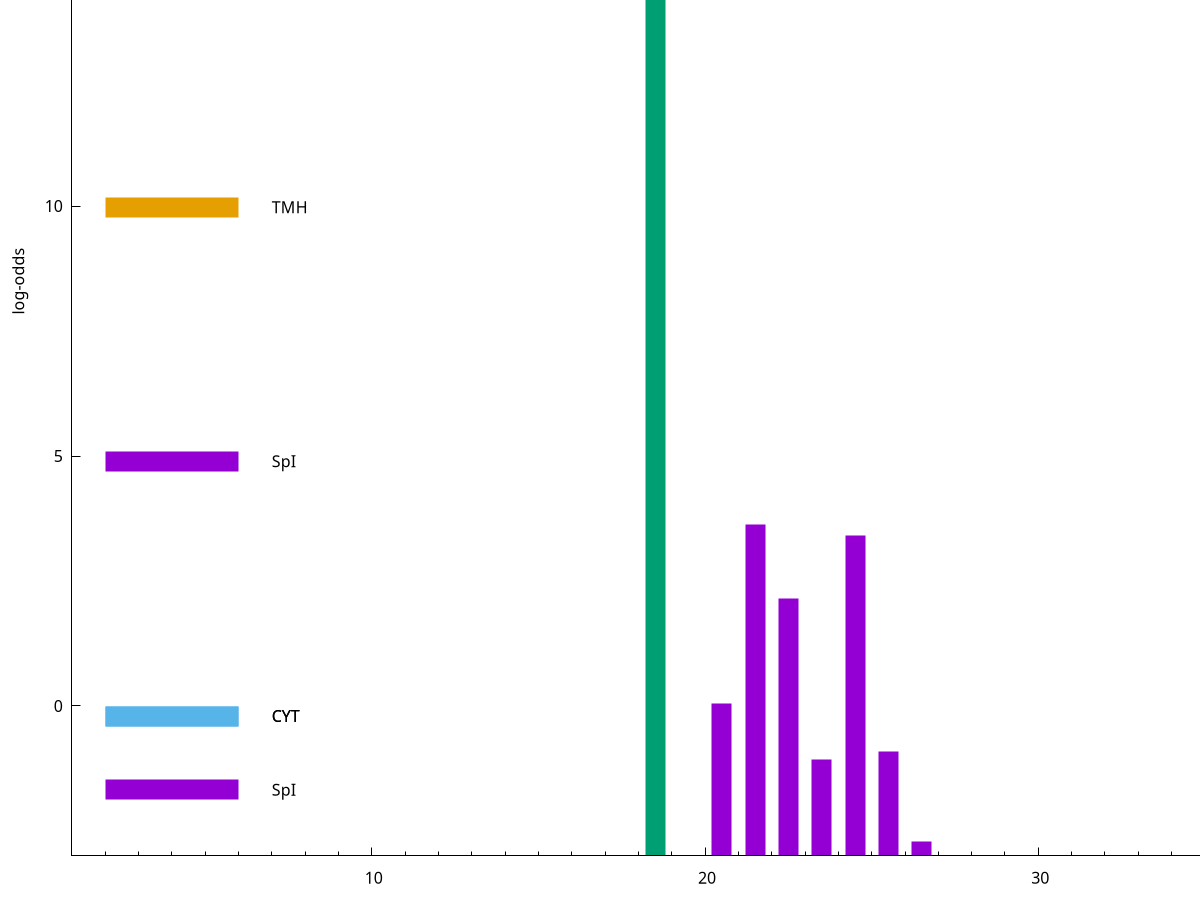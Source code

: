 set title "LipoP predictions for SRR4017849.gff"
set size 2., 1.4
set xrange [1:70] 
set mxtics 10
set yrange [-3:20]
set y2range [0:23]
set ylabel "log-odds"
set term postscript eps color solid "Helvetica" 30
set output "SRR4017849.gff114.eps"
set arrow from 2,17.4814 to 6,17.4814 nohead lt 2 lw 20
set label "SpII" at 7,17.4814
set arrow from 2,9.97839 to 6,9.97839 nohead lt 4 lw 20
set label "TMH" at 7,9.97839
set arrow from 2,4.89588 to 6,4.89588 nohead lt 1 lw 20
set label "SpI" at 7,4.89588
set arrow from 2,-0.200913 to 6,-0.200913 nohead lt 3 lw 20
set label "CYT" at 7,-0.200913
set arrow from 2,-0.200913 to 6,-0.200913 nohead lt 3 lw 20
set label "CYT" at 7,-0.200913
set arrow from 2,-1.67538 to 6,-1.67538 nohead lt 1 lw 20
set label "SpI" at 7,-1.67538
set arrow from 2,17.4814 to 6,17.4814 nohead lt 2 lw 20
set label "SpII" at 7,17.4814
# NOTE: The scores below are the log-odds scores with the threshold
# NOTE: subtracted (a hack to make gnuplot make the histogram all
# NOTE: look nice).
plot "-" axes x1y2 title "" with impulses lt 2 lw 20, "-" axes x1y2 title "" with impulses lt 1 lw 20
18.500000 20.481400
e
21.500000 6.620850
24.500000 6.408080
22.500000 5.145290
20.500000 3.047704
25.500000 2.097441
23.500000 1.938220
26.500000 0.292320
37.500000 0.027380
e
exit
